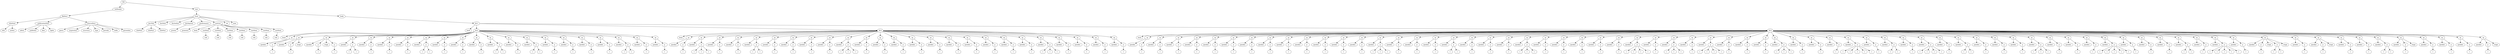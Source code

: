 digraph Tree {
	"t0" [label = "TEI"];
	"t1" [label = "teiHeader"];
	"t2" [label = "fileDesc"];
	"t3" [label = "titleStmt"];
	"t4" [label = "title"];
	"t5" [label = "author"];
	"t6" [label = "publicationStmt"];
	"t7" [label = "editor"];
	"t8" [label = "publisher"];
	"t9" [label = "idno"];
	"t10" [label = "rights"];
	"t11" [label = "SourceDesc"];
	"t12" [label = "genre"];
	"t13" [label = "inspiration"];
	"t14" [label = "structure"];
	"t15" [label = "type"];
	"t16" [label = "periode"];
	"t17" [label = "taille"];
	"t18" [label = "permalien"];
	"t19" [label = "text"];
	"t20" [label = "front"];
	"t21" [label = "docTitle"];
	"t22" [label = "titlePart"];
	"t23" [label = "titlePart"];
	"t24" [label = "titlePart"];
	"t25" [label = "docDate"];
	"t26" [label = "docAuthor"];
	"t27" [label = "docImprint"];
	"t28" [label = "printer"];
	"t29" [label = "performance"];
	"t30" [label = "premiere"];
	"t31" [label = "castList"];
	"t32" [label = "head"];
	"t33" [label = "castItem"];
	"t34" [label = "role"];
	"t35" [label = "castItem"];
	"t36" [label = "role"];
	"t37" [label = "castItem"];
	"t38" [label = "role"];
	"t39" [label = "castItem"];
	"t40" [label = "role"];
	"t41" [label = "castItem"];
	"t42" [label = "role"];
	"t43" [label = "castItem"];
	"t44" [label = "role"];
	"t45" [label = "castItem"];
	"t46" [label = "role"];
	"t47" [label = "set"];
	"t48" [label = "note"];
	"t49" [label = "body"];
	"t50" [label = "div1"];
	"t51" [label = "head"];
	"t52" [label = "div2"];
	"t53" [label = "head"];
	"t54" [label = "sp"];
	"t55" [label = "speaker"];
	"t56" [label = "p"];
	"t57" [label = "s"];
	"t58" [label = "sp"];
	"t59" [label = "speaker"];
	"t60" [label = "p"];
	"t61" [label = "s"];
	"t62" [label = "stage"];
	"t63" [label = "sp"];
	"t64" [label = "speaker"];
	"t65" [label = "p"];
	"t66" [label = "s"];
	"t67" [label = "stage"];
	"t68" [label = "p"];
	"t69" [label = "s"];
	"t70" [label = "sp"];
	"t71" [label = "speaker"];
	"t72" [label = "p"];
	"t73" [label = "s"];
	"t74" [label = "s"];
	"t75" [label = "sp"];
	"t76" [label = "speaker"];
	"t77" [label = "p"];
	"t78" [label = "s"];
	"t79" [label = "sp"];
	"t80" [label = "speaker"];
	"t81" [label = "p"];
	"t82" [label = "s"];
	"t83" [label = "sp"];
	"t84" [label = "speaker"];
	"t85" [label = "p"];
	"t86" [label = "s"];
	"t87" [label = "sp"];
	"t88" [label = "speaker"];
	"t89" [label = "p"];
	"t90" [label = "s"];
	"t91" [label = "s"];
	"t92" [label = "sp"];
	"t93" [label = "speaker"];
	"t94" [label = "p"];
	"t95" [label = "s"];
	"t96" [label = "sp"];
	"t97" [label = "speaker"];
	"t98" [label = "p"];
	"t99" [label = "s"];
	"t100" [label = "sp"];
	"t101" [label = "speaker"];
	"t102" [label = "p"];
	"t103" [label = "s"];
	"t104" [label = "sp"];
	"t105" [label = "speaker"];
	"t106" [label = "p"];
	"t107" [label = "s"];
	"t108" [label = "s"];
	"t109" [label = "sp"];
	"t110" [label = "speaker"];
	"t111" [label = "p"];
	"t112" [label = "s"];
	"t113" [label = "sp"];
	"t114" [label = "speaker"];
	"t115" [label = "p"];
	"t116" [label = "s"];
	"t117" [label = "s"];
	"t118" [label = "sp"];
	"t119" [label = "speaker"];
	"t120" [label = "p"];
	"t121" [label = "s"];
	"t122" [label = "sp"];
	"t123" [label = "speaker"];
	"t124" [label = "p"];
	"t125" [label = "s"];
	"t126" [label = "sp"];
	"t127" [label = "speaker"];
	"t128" [label = "p"];
	"t129" [label = "s"];
	"t130" [label = "sp"];
	"t131" [label = "speaker"];
	"t132" [label = "p"];
	"t133" [label = "s"];
	"t134" [label = "sp"];
	"t135" [label = "speaker"];
	"t136" [label = "p"];
	"t137" [label = "s"];
	"t138" [label = "s"];
	"t139" [label = "sp"];
	"t140" [label = "speaker"];
	"t141" [label = "p"];
	"t142" [label = "s"];
	"t143" [label = "sp"];
	"t144" [label = "speaker"];
	"t145" [label = "p"];
	"t146" [label = "s"];
	"t147" [label = "div2"];
	"t148" [label = "head"];
	"t149" [label = "sp"];
	"t150" [label = "speaker"];
	"t151" [label = "p"];
	"t152" [label = "s"];
	"t153" [label = "sp"];
	"t154" [label = "speaker"];
	"t155" [label = "p"];
	"t156" [label = "s"];
	"t157" [label = "s"];
	"t158" [label = "s"];
	"t159" [label = "sp"];
	"t160" [label = "speaker"];
	"t161" [label = "p"];
	"t162" [label = "s"];
	"t163" [label = "sp"];
	"t164" [label = "speaker"];
	"t165" [label = "p"];
	"t166" [label = "s"];
	"t167" [label = "sp"];
	"t168" [label = "speaker"];
	"t169" [label = "p"];
	"t170" [label = "s"];
	"t171" [label = "s"];
	"t172" [label = "sp"];
	"t173" [label = "speaker"];
	"t174" [label = "p"];
	"t175" [label = "s"];
	"t176" [label = "sp"];
	"t177" [label = "speaker"];
	"t178" [label = "p"];
	"t179" [label = "s"];
	"t180" [label = "sp"];
	"t181" [label = "speaker"];
	"t182" [label = "p"];
	"t183" [label = "s"];
	"t184" [label = "sp"];
	"t185" [label = "speaker"];
	"t186" [label = "p"];
	"t187" [label = "s"];
	"t188" [label = "sp"];
	"t189" [label = "speaker"];
	"t190" [label = "p"];
	"t191" [label = "s"];
	"t192" [label = "s"];
	"t193" [label = "s"];
	"t194" [label = "sp"];
	"t195" [label = "speaker"];
	"t196" [label = "p"];
	"t197" [label = "s"];
	"t198" [label = "sp"];
	"t199" [label = "speaker"];
	"t200" [label = "p"];
	"t201" [label = "s"];
	"t202" [label = "sp"];
	"t203" [label = "speaker"];
	"t204" [label = "p"];
	"t205" [label = "s"];
	"t206" [label = "sp"];
	"t207" [label = "speaker"];
	"t208" [label = "p"];
	"t209" [label = "s"];
	"t210" [label = "sp"];
	"t211" [label = "speaker"];
	"t212" [label = "p"];
	"t213" [label = "s"];
	"t214" [label = "sp"];
	"t215" [label = "speaker"];
	"t216" [label = "p"];
	"t217" [label = "s"];
	"t218" [label = "sp"];
	"t219" [label = "speaker"];
	"t220" [label = "p"];
	"t221" [label = "s"];
	"t222" [label = "sp"];
	"t223" [label = "speaker"];
	"t224" [label = "p"];
	"t225" [label = "s"];
	"t226" [label = "sp"];
	"t227" [label = "speaker"];
	"t228" [label = "p"];
	"t229" [label = "s"];
	"t230" [label = "sp"];
	"t231" [label = "speaker"];
	"t232" [label = "p"];
	"t233" [label = "s"];
	"t234" [label = "sp"];
	"t235" [label = "speaker"];
	"t236" [label = "p"];
	"t237" [label = "s"];
	"t238" [label = "s"];
	"t239" [label = "s"];
	"t240" [label = "sp"];
	"t241" [label = "speaker"];
	"t242" [label = "p"];
	"t243" [label = "s"];
	"t244" [label = "sp"];
	"t245" [label = "speaker"];
	"t246" [label = "p"];
	"t247" [label = "s"];
	"t248" [label = "sp"];
	"t249" [label = "speaker"];
	"t250" [label = "p"];
	"t251" [label = "s"];
	"t252" [label = "sp"];
	"t253" [label = "speaker"];
	"t254" [label = "p"];
	"t255" [label = "s"];
	"t256" [label = "div2"];
	"t257" [label = "head"];
	"t258" [label = "sp"];
	"t259" [label = "speaker"];
	"t260" [label = "p"];
	"t261" [label = "s"];
	"t262" [label = "sp"];
	"t263" [label = "speaker"];
	"t264" [label = "p"];
	"t265" [label = "s"];
	"t266" [label = "sp"];
	"t267" [label = "speaker"];
	"t268" [label = "p"];
	"t269" [label = "s"];
	"t270" [label = "sp"];
	"t271" [label = "speaker"];
	"t272" [label = "p"];
	"t273" [label = "s"];
	"t274" [label = "sp"];
	"t275" [label = "speaker"];
	"t276" [label = "p"];
	"t277" [label = "s"];
	"t278" [label = "sp"];
	"t279" [label = "speaker"];
	"t280" [label = "p"];
	"t281" [label = "s"];
	"t282" [label = "sp"];
	"t283" [label = "speaker"];
	"t284" [label = "p"];
	"t285" [label = "s"];
	"t286" [label = "sp"];
	"t287" [label = "speaker"];
	"t288" [label = "p"];
	"t289" [label = "s"];
	"t290" [label = "sp"];
	"t291" [label = "speaker"];
	"t292" [label = "p"];
	"t293" [label = "s"];
	"t294" [label = "sp"];
	"t295" [label = "speaker"];
	"t296" [label = "p"];
	"t297" [label = "s"];
	"t298" [label = "sp"];
	"t299" [label = "speaker"];
	"t300" [label = "p"];
	"t301" [label = "s"];
	"t302" [label = "sp"];
	"t303" [label = "speaker"];
	"t304" [label = "p"];
	"t305" [label = "s"];
	"t306" [label = "sp"];
	"t307" [label = "speaker"];
	"t308" [label = "p"];
	"t309" [label = "s"];
	"t310" [label = "sp"];
	"t311" [label = "speaker"];
	"t312" [label = "p"];
	"t313" [label = "s"];
	"t314" [label = "s"];
	"t315" [label = "s"];
	"t316" [label = "sp"];
	"t317" [label = "speaker"];
	"t318" [label = "p"];
	"t319" [label = "s"];
	"t320" [label = "sp"];
	"t321" [label = "speaker"];
	"t322" [label = "p"];
	"t323" [label = "s"];
	"t324" [label = "sp"];
	"t325" [label = "speaker"];
	"t326" [label = "p"];
	"t327" [label = "s"];
	"t328" [label = "sp"];
	"t329" [label = "speaker"];
	"t330" [label = "p"];
	"t331" [label = "s"];
	"t332" [label = "s"];
	"t333" [label = "sp"];
	"t334" [label = "speaker"];
	"t335" [label = "p"];
	"t336" [label = "s"];
	"t337" [label = "sp"];
	"t338" [label = "speaker"];
	"t339" [label = "p"];
	"t340" [label = "s"];
	"t341" [label = "sp"];
	"t342" [label = "speaker"];
	"t343" [label = "p"];
	"t344" [label = "s"];
	"t345" [label = "sp"];
	"t346" [label = "speaker"];
	"t347" [label = "p"];
	"t348" [label = "s"];
	"t349" [label = "s"];
	"t350" [label = "s"];
	"t351" [label = "sp"];
	"t352" [label = "speaker"];
	"t353" [label = "p"];
	"t354" [label = "s"];
	"t355" [label = "sp"];
	"t356" [label = "speaker"];
	"t357" [label = "p"];
	"t358" [label = "s"];
	"t359" [label = "sp"];
	"t360" [label = "speaker"];
	"t361" [label = "p"];
	"t362" [label = "s"];
	"t363" [label = "sp"];
	"t364" [label = "speaker"];
	"t365" [label = "p"];
	"t366" [label = "s"];
	"t367" [label = "sp"];
	"t368" [label = "speaker"];
	"t369" [label = "p"];
	"t370" [label = "s"];
	"t371" [label = "sp"];
	"t372" [label = "speaker"];
	"t373" [label = "p"];
	"t374" [label = "s"];
	"t375" [label = "s"];
	"t376" [label = "s"];
	"t377" [label = "s"];
	"t378" [label = "sp"];
	"t379" [label = "speaker"];
	"t380" [label = "p"];
	"t381" [label = "s"];
	"t382" [label = "sp"];
	"t383" [label = "speaker"];
	"t384" [label = "p"];
	"t385" [label = "s"];
	"t386" [label = "s"];
	"t387" [label = "s"];
	"t388" [label = "sp"];
	"t389" [label = "speaker"];
	"t390" [label = "p"];
	"t391" [label = "s"];
	"t392" [label = "sp"];
	"t393" [label = "speaker"];
	"t394" [label = "p"];
	"t395" [label = "s"];
	"t396" [label = "s"];
	"t397" [label = "s"];
	"t398" [label = "s"];
	"t399" [label = "sp"];
	"t400" [label = "speaker"];
	"t401" [label = "p"];
	"t402" [label = "s"];
	"t403" [label = "sp"];
	"t404" [label = "speaker"];
	"t405" [label = "p"];
	"t406" [label = "s"];
	"t407" [label = "sp"];
	"t408" [label = "speaker"];
	"t409" [label = "p"];
	"t410" [label = "s"];
	"t411" [label = "sp"];
	"t412" [label = "speaker"];
	"t413" [label = "p"];
	"t414" [label = "s"];
	"t415" [label = "s"];
	"t416" [label = "s"];
	"t417" [label = "sp"];
	"t418" [label = "speaker"];
	"t419" [label = "p"];
	"t420" [label = "s"];
	"t421" [label = "sp"];
	"t422" [label = "speaker"];
	"t423" [label = "p"];
	"t424" [label = "s"];
	"t425" [label = "sp"];
	"t426" [label = "speaker"];
	"t427" [label = "p"];
	"t428" [label = "s"];
	"t429" [label = "sp"];
	"t430" [label = "speaker"];
	"t431" [label = "p"];
	"t432" [label = "s"];
	"t433" [label = "s"];
	"t434" [label = "s"];
	"t435" [label = "s"];
	"t436" [label = "s"];
	"t437" [label = "sp"];
	"t438" [label = "speaker"];
	"t439" [label = "p"];
	"t440" [label = "s"];
	"t441" [label = "sp"];
	"t442" [label = "speaker"];
	"t443" [label = "p"];
	"t444" [label = "s"];
	"t445" [label = "s"];
	"t446" [label = "sp"];
	"t447" [label = "speaker"];
	"t448" [label = "p"];
	"t449" [label = "s"];
	"t450" [label = "sp"];
	"t451" [label = "speaker"];
	"t452" [label = "p"];
	"t453" [label = "s"];
	"t454" [label = "s"];
	"t455" [label = "s"];
	"t456" [label = "s"];
	"t457" [label = "sp"];
	"t458" [label = "speaker"];
	"t459" [label = "p"];
	"t460" [label = "s"];
	"t461" [label = "sp"];
	"t462" [label = "speaker"];
	"t463" [label = "p"];
	"t464" [label = "s"];
	"t465" [label = "s"];
	"t466" [label = "sp"];
	"t467" [label = "speaker"];
	"t468" [label = "p"];
	"t469" [label = "s"];
	"t470" [label = "sp"];
	"t471" [label = "speaker"];
	"t472" [label = "p"];
	"t473" [label = "s"];
	"t474" [label = "sp"];
	"t475" [label = "speaker"];
	"t476" [label = "p"];
	"t477" [label = "s"];
	"t478" [label = "sp"];
	"t479" [label = "speaker"];
	"t480" [label = "p"];
	"t481" [label = "s"];
	"t482" [label = "s"];
	"t483" [label = "s"];
	"t484" [label = "sp"];
	"t485" [label = "speaker"];
	"t486" [label = "p"];
	"t487" [label = "s"];
	"t488" [label = "sp"];
	"t489" [label = "speaker"];
	"t490" [label = "p"];
	"t491" [label = "s"];
	"t492" [label = "sp"];
	"t493" [label = "speaker"];
	"t494" [label = "p"];
	"t495" [label = "s"];
	"t496" [label = "sp"];
	"t497" [label = "speaker"];
	"t498" [label = "p"];
	"t499" [label = "s"];
	"t500" [label = "s"];
	"t501" [label = "s"];
	"t502" [label = "s"];
	"t503" [label = "s"];
	"t504" [label = "sp"];
	"t505" [label = "speaker"];
	"t506" [label = "p"];
	"t507" [label = "s"];
	"t508" [label = "sp"];
	"t509" [label = "speaker"];
	"t510" [label = "p"];
	"t511" [label = "s"];
	"t512" [label = "sp"];
	"t513" [label = "speaker"];
	"t514" [label = "p"];
	"t515" [label = "s"];
	"t516" [label = "sp"];
	"t517" [label = "speaker"];
	"t518" [label = "p"];
	"t519" [label = "s"];
	"t520" [label = "s"];
	"t521" [label = "sp"];
	"t522" [label = "speaker"];
	"t523" [label = "p"];
	"t524" [label = "s"];
	"t525" [label = "sp"];
	"t526" [label = "speaker"];
	"t527" [label = "p"];
	"t528" [label = "s"];
	"t529" [label = "s"];
	"t530" [label = "s"];
	"t531" [label = "s"];
	"t532" [label = "s"];
	"t533" [label = "sp"];
	"t534" [label = "speaker"];
	"t535" [label = "p"];
	"t536" [label = "s"];
	"t537" [label = "sp"];
	"t538" [label = "speaker"];
	"t539" [label = "p"];
	"t540" [label = "s"];
	"t541" [label = "stage"];
	"t542" [label = "p"];
	"t543" [label = "s"];
	"t544" [label = "s"];
	"t545" [label = "stage"];
	"t546" [label = "sp"];
	"t547" [label = "speaker"];
	"t548" [label = "p"];
	"t549" [label = "s"];
	"t550" [label = "sp"];
	"t551" [label = "speaker"];
	"t552" [label = "p"];
	"t553" [label = "s"];
	"t554" [label = "stage"];
	"t555" [label = "sp"];
	"t556" [label = "speaker"];
	"t557" [label = "p"];
	"t558" [label = "s"];
	"t559" [label = "sp"];
	"t560" [label = "speaker"];
	"t561" [label = "p"];
	"t562" [label = "s"];
	"t563" [label = "sp"];
	"t564" [label = "speaker"];
	"t565" [label = "p"];
	"t566" [label = "s"];
	"t567" [label = "s"];
	"t568" [label = "sp"];
	"t569" [label = "speaker"];
	"t570" [label = "p"];
	"t571" [label = "s"];
	"t572" [label = "stage"];
	"t573" [label = "sp"];
	"t574" [label = "speaker"];
	"t575" [label = "p"];
	"t576" [label = "s"];
	"t577" [label = "sp"];
	"t578" [label = "speaker"];
	"t579" [label = "p"];
	"t580" [label = "s"];
	"t581" [label = "sp"];
	"t582" [label = "speaker"];
	"t583" [label = "p"];
	"t584" [label = "s"];
	"t585" [label = "sp"];
	"t586" [label = "speaker"];
	"t587" [label = "p"];
	"t588" [label = "s"];
	"t589" [label = "stage"];
	"t0" -> "t1";
	"t1" -> "t2";
	"t2" -> "t3";
	"t3" -> "t4";
	"t3" -> "t5";
	"t2" -> "t6";
	"t6" -> "t7";
	"t6" -> "t8";
	"t6" -> "t9";
	"t6" -> "t10";
	"t2" -> "t11";
	"t11" -> "t12";
	"t11" -> "t13";
	"t11" -> "t14";
	"t11" -> "t15";
	"t11" -> "t16";
	"t11" -> "t17";
	"t11" -> "t18";
	"t0" -> "t19";
	"t19" -> "t20";
	"t20" -> "t21";
	"t21" -> "t22";
	"t21" -> "t23";
	"t21" -> "t24";
	"t20" -> "t25";
	"t20" -> "t26";
	"t20" -> "t27";
	"t27" -> "t28";
	"t20" -> "t29";
	"t29" -> "t30";
	"t20" -> "t31";
	"t31" -> "t32";
	"t31" -> "t33";
	"t33" -> "t34";
	"t31" -> "t35";
	"t35" -> "t36";
	"t31" -> "t37";
	"t37" -> "t38";
	"t31" -> "t39";
	"t39" -> "t40";
	"t31" -> "t41";
	"t41" -> "t42";
	"t31" -> "t43";
	"t43" -> "t44";
	"t31" -> "t45";
	"t45" -> "t46";
	"t20" -> "t47";
	"t20" -> "t48";
	"t19" -> "t49";
	"t49" -> "t50";
	"t50" -> "t51";
	"t50" -> "t52";
	"t52" -> "t53";
	"t52" -> "t54";
	"t54" -> "t55";
	"t54" -> "t56";
	"t56" -> "t57";
	"t52" -> "t58";
	"t58" -> "t59";
	"t58" -> "t60";
	"t60" -> "t61";
	"t58" -> "t62";
	"t52" -> "t63";
	"t63" -> "t64";
	"t63" -> "t65";
	"t65" -> "t66";
	"t63" -> "t67";
	"t63" -> "t68";
	"t68" -> "t69";
	"t52" -> "t70";
	"t70" -> "t71";
	"t70" -> "t72";
	"t72" -> "t73";
	"t72" -> "t74";
	"t52" -> "t75";
	"t75" -> "t76";
	"t75" -> "t77";
	"t77" -> "t78";
	"t52" -> "t79";
	"t79" -> "t80";
	"t79" -> "t81";
	"t81" -> "t82";
	"t52" -> "t83";
	"t83" -> "t84";
	"t83" -> "t85";
	"t85" -> "t86";
	"t52" -> "t87";
	"t87" -> "t88";
	"t87" -> "t89";
	"t89" -> "t90";
	"t89" -> "t91";
	"t52" -> "t92";
	"t92" -> "t93";
	"t92" -> "t94";
	"t94" -> "t95";
	"t52" -> "t96";
	"t96" -> "t97";
	"t96" -> "t98";
	"t98" -> "t99";
	"t52" -> "t100";
	"t100" -> "t101";
	"t100" -> "t102";
	"t102" -> "t103";
	"t52" -> "t104";
	"t104" -> "t105";
	"t104" -> "t106";
	"t106" -> "t107";
	"t106" -> "t108";
	"t52" -> "t109";
	"t109" -> "t110";
	"t109" -> "t111";
	"t111" -> "t112";
	"t52" -> "t113";
	"t113" -> "t114";
	"t113" -> "t115";
	"t115" -> "t116";
	"t115" -> "t117";
	"t52" -> "t118";
	"t118" -> "t119";
	"t118" -> "t120";
	"t120" -> "t121";
	"t52" -> "t122";
	"t122" -> "t123";
	"t122" -> "t124";
	"t124" -> "t125";
	"t52" -> "t126";
	"t126" -> "t127";
	"t126" -> "t128";
	"t128" -> "t129";
	"t52" -> "t130";
	"t130" -> "t131";
	"t130" -> "t132";
	"t132" -> "t133";
	"t52" -> "t134";
	"t134" -> "t135";
	"t134" -> "t136";
	"t136" -> "t137";
	"t136" -> "t138";
	"t52" -> "t139";
	"t139" -> "t140";
	"t139" -> "t141";
	"t141" -> "t142";
	"t52" -> "t143";
	"t143" -> "t144";
	"t143" -> "t145";
	"t145" -> "t146";
	"t50" -> "t147";
	"t147" -> "t148";
	"t147" -> "t149";
	"t149" -> "t150";
	"t149" -> "t151";
	"t151" -> "t152";
	"t147" -> "t153";
	"t153" -> "t154";
	"t153" -> "t155";
	"t155" -> "t156";
	"t155" -> "t157";
	"t155" -> "t158";
	"t147" -> "t159";
	"t159" -> "t160";
	"t159" -> "t161";
	"t161" -> "t162";
	"t147" -> "t163";
	"t163" -> "t164";
	"t163" -> "t165";
	"t165" -> "t166";
	"t147" -> "t167";
	"t167" -> "t168";
	"t167" -> "t169";
	"t169" -> "t170";
	"t169" -> "t171";
	"t147" -> "t172";
	"t172" -> "t173";
	"t172" -> "t174";
	"t174" -> "t175";
	"t147" -> "t176";
	"t176" -> "t177";
	"t176" -> "t178";
	"t178" -> "t179";
	"t147" -> "t180";
	"t180" -> "t181";
	"t180" -> "t182";
	"t182" -> "t183";
	"t147" -> "t184";
	"t184" -> "t185";
	"t184" -> "t186";
	"t186" -> "t187";
	"t147" -> "t188";
	"t188" -> "t189";
	"t188" -> "t190";
	"t190" -> "t191";
	"t190" -> "t192";
	"t190" -> "t193";
	"t147" -> "t194";
	"t194" -> "t195";
	"t194" -> "t196";
	"t196" -> "t197";
	"t147" -> "t198";
	"t198" -> "t199";
	"t198" -> "t200";
	"t200" -> "t201";
	"t147" -> "t202";
	"t202" -> "t203";
	"t202" -> "t204";
	"t204" -> "t205";
	"t147" -> "t206";
	"t206" -> "t207";
	"t206" -> "t208";
	"t208" -> "t209";
	"t147" -> "t210";
	"t210" -> "t211";
	"t210" -> "t212";
	"t212" -> "t213";
	"t147" -> "t214";
	"t214" -> "t215";
	"t214" -> "t216";
	"t216" -> "t217";
	"t147" -> "t218";
	"t218" -> "t219";
	"t218" -> "t220";
	"t220" -> "t221";
	"t147" -> "t222";
	"t222" -> "t223";
	"t222" -> "t224";
	"t224" -> "t225";
	"t147" -> "t226";
	"t226" -> "t227";
	"t226" -> "t228";
	"t228" -> "t229";
	"t147" -> "t230";
	"t230" -> "t231";
	"t230" -> "t232";
	"t232" -> "t233";
	"t147" -> "t234";
	"t234" -> "t235";
	"t234" -> "t236";
	"t236" -> "t237";
	"t236" -> "t238";
	"t236" -> "t239";
	"t147" -> "t240";
	"t240" -> "t241";
	"t240" -> "t242";
	"t242" -> "t243";
	"t147" -> "t244";
	"t244" -> "t245";
	"t244" -> "t246";
	"t246" -> "t247";
	"t147" -> "t248";
	"t248" -> "t249";
	"t248" -> "t250";
	"t250" -> "t251";
	"t147" -> "t252";
	"t252" -> "t253";
	"t252" -> "t254";
	"t254" -> "t255";
	"t50" -> "t256";
	"t256" -> "t257";
	"t256" -> "t258";
	"t258" -> "t259";
	"t258" -> "t260";
	"t260" -> "t261";
	"t256" -> "t262";
	"t262" -> "t263";
	"t262" -> "t264";
	"t264" -> "t265";
	"t256" -> "t266";
	"t266" -> "t267";
	"t266" -> "t268";
	"t268" -> "t269";
	"t256" -> "t270";
	"t270" -> "t271";
	"t270" -> "t272";
	"t272" -> "t273";
	"t256" -> "t274";
	"t274" -> "t275";
	"t274" -> "t276";
	"t276" -> "t277";
	"t256" -> "t278";
	"t278" -> "t279";
	"t278" -> "t280";
	"t280" -> "t281";
	"t256" -> "t282";
	"t282" -> "t283";
	"t282" -> "t284";
	"t284" -> "t285";
	"t256" -> "t286";
	"t286" -> "t287";
	"t286" -> "t288";
	"t288" -> "t289";
	"t256" -> "t290";
	"t290" -> "t291";
	"t290" -> "t292";
	"t292" -> "t293";
	"t256" -> "t294";
	"t294" -> "t295";
	"t294" -> "t296";
	"t296" -> "t297";
	"t256" -> "t298";
	"t298" -> "t299";
	"t298" -> "t300";
	"t300" -> "t301";
	"t256" -> "t302";
	"t302" -> "t303";
	"t302" -> "t304";
	"t304" -> "t305";
	"t256" -> "t306";
	"t306" -> "t307";
	"t306" -> "t308";
	"t308" -> "t309";
	"t256" -> "t310";
	"t310" -> "t311";
	"t310" -> "t312";
	"t312" -> "t313";
	"t312" -> "t314";
	"t312" -> "t315";
	"t256" -> "t316";
	"t316" -> "t317";
	"t316" -> "t318";
	"t318" -> "t319";
	"t256" -> "t320";
	"t320" -> "t321";
	"t320" -> "t322";
	"t322" -> "t323";
	"t256" -> "t324";
	"t324" -> "t325";
	"t324" -> "t326";
	"t326" -> "t327";
	"t256" -> "t328";
	"t328" -> "t329";
	"t328" -> "t330";
	"t330" -> "t331";
	"t330" -> "t332";
	"t256" -> "t333";
	"t333" -> "t334";
	"t333" -> "t335";
	"t335" -> "t336";
	"t256" -> "t337";
	"t337" -> "t338";
	"t337" -> "t339";
	"t339" -> "t340";
	"t256" -> "t341";
	"t341" -> "t342";
	"t341" -> "t343";
	"t343" -> "t344";
	"t256" -> "t345";
	"t345" -> "t346";
	"t345" -> "t347";
	"t347" -> "t348";
	"t347" -> "t349";
	"t347" -> "t350";
	"t256" -> "t351";
	"t351" -> "t352";
	"t351" -> "t353";
	"t353" -> "t354";
	"t256" -> "t355";
	"t355" -> "t356";
	"t355" -> "t357";
	"t357" -> "t358";
	"t256" -> "t359";
	"t359" -> "t360";
	"t359" -> "t361";
	"t361" -> "t362";
	"t256" -> "t363";
	"t363" -> "t364";
	"t363" -> "t365";
	"t365" -> "t366";
	"t256" -> "t367";
	"t367" -> "t368";
	"t367" -> "t369";
	"t369" -> "t370";
	"t256" -> "t371";
	"t371" -> "t372";
	"t371" -> "t373";
	"t373" -> "t374";
	"t373" -> "t375";
	"t373" -> "t376";
	"t373" -> "t377";
	"t256" -> "t378";
	"t378" -> "t379";
	"t378" -> "t380";
	"t380" -> "t381";
	"t256" -> "t382";
	"t382" -> "t383";
	"t382" -> "t384";
	"t384" -> "t385";
	"t384" -> "t386";
	"t384" -> "t387";
	"t256" -> "t388";
	"t388" -> "t389";
	"t388" -> "t390";
	"t390" -> "t391";
	"t256" -> "t392";
	"t392" -> "t393";
	"t392" -> "t394";
	"t394" -> "t395";
	"t394" -> "t396";
	"t394" -> "t397";
	"t394" -> "t398";
	"t256" -> "t399";
	"t399" -> "t400";
	"t399" -> "t401";
	"t401" -> "t402";
	"t256" -> "t403";
	"t403" -> "t404";
	"t403" -> "t405";
	"t405" -> "t406";
	"t256" -> "t407";
	"t407" -> "t408";
	"t407" -> "t409";
	"t409" -> "t410";
	"t256" -> "t411";
	"t411" -> "t412";
	"t411" -> "t413";
	"t413" -> "t414";
	"t413" -> "t415";
	"t413" -> "t416";
	"t256" -> "t417";
	"t417" -> "t418";
	"t417" -> "t419";
	"t419" -> "t420";
	"t256" -> "t421";
	"t421" -> "t422";
	"t421" -> "t423";
	"t423" -> "t424";
	"t256" -> "t425";
	"t425" -> "t426";
	"t425" -> "t427";
	"t427" -> "t428";
	"t256" -> "t429";
	"t429" -> "t430";
	"t429" -> "t431";
	"t431" -> "t432";
	"t431" -> "t433";
	"t431" -> "t434";
	"t431" -> "t435";
	"t431" -> "t436";
	"t256" -> "t437";
	"t437" -> "t438";
	"t437" -> "t439";
	"t439" -> "t440";
	"t256" -> "t441";
	"t441" -> "t442";
	"t441" -> "t443";
	"t443" -> "t444";
	"t443" -> "t445";
	"t256" -> "t446";
	"t446" -> "t447";
	"t446" -> "t448";
	"t448" -> "t449";
	"t256" -> "t450";
	"t450" -> "t451";
	"t450" -> "t452";
	"t452" -> "t453";
	"t452" -> "t454";
	"t452" -> "t455";
	"t452" -> "t456";
	"t256" -> "t457";
	"t457" -> "t458";
	"t457" -> "t459";
	"t459" -> "t460";
	"t256" -> "t461";
	"t461" -> "t462";
	"t461" -> "t463";
	"t463" -> "t464";
	"t463" -> "t465";
	"t256" -> "t466";
	"t466" -> "t467";
	"t466" -> "t468";
	"t468" -> "t469";
	"t256" -> "t470";
	"t470" -> "t471";
	"t470" -> "t472";
	"t472" -> "t473";
	"t256" -> "t474";
	"t474" -> "t475";
	"t474" -> "t476";
	"t476" -> "t477";
	"t256" -> "t478";
	"t478" -> "t479";
	"t478" -> "t480";
	"t480" -> "t481";
	"t480" -> "t482";
	"t480" -> "t483";
	"t256" -> "t484";
	"t484" -> "t485";
	"t484" -> "t486";
	"t486" -> "t487";
	"t256" -> "t488";
	"t488" -> "t489";
	"t488" -> "t490";
	"t490" -> "t491";
	"t256" -> "t492";
	"t492" -> "t493";
	"t492" -> "t494";
	"t494" -> "t495";
	"t256" -> "t496";
	"t496" -> "t497";
	"t496" -> "t498";
	"t498" -> "t499";
	"t498" -> "t500";
	"t498" -> "t501";
	"t498" -> "t502";
	"t498" -> "t503";
	"t256" -> "t504";
	"t504" -> "t505";
	"t504" -> "t506";
	"t506" -> "t507";
	"t256" -> "t508";
	"t508" -> "t509";
	"t508" -> "t510";
	"t510" -> "t511";
	"t256" -> "t512";
	"t512" -> "t513";
	"t512" -> "t514";
	"t514" -> "t515";
	"t256" -> "t516";
	"t516" -> "t517";
	"t516" -> "t518";
	"t518" -> "t519";
	"t518" -> "t520";
	"t256" -> "t521";
	"t521" -> "t522";
	"t521" -> "t523";
	"t523" -> "t524";
	"t256" -> "t525";
	"t525" -> "t526";
	"t525" -> "t527";
	"t527" -> "t528";
	"t527" -> "t529";
	"t527" -> "t530";
	"t527" -> "t531";
	"t527" -> "t532";
	"t256" -> "t533";
	"t533" -> "t534";
	"t533" -> "t535";
	"t535" -> "t536";
	"t256" -> "t537";
	"t537" -> "t538";
	"t537" -> "t539";
	"t539" -> "t540";
	"t537" -> "t541";
	"t537" -> "t542";
	"t542" -> "t543";
	"t542" -> "t544";
	"t537" -> "t545";
	"t256" -> "t546";
	"t546" -> "t547";
	"t546" -> "t548";
	"t548" -> "t549";
	"t256" -> "t550";
	"t550" -> "t551";
	"t550" -> "t552";
	"t552" -> "t553";
	"t550" -> "t554";
	"t256" -> "t555";
	"t555" -> "t556";
	"t555" -> "t557";
	"t557" -> "t558";
	"t256" -> "t559";
	"t559" -> "t560";
	"t559" -> "t561";
	"t561" -> "t562";
	"t256" -> "t563";
	"t563" -> "t564";
	"t563" -> "t565";
	"t565" -> "t566";
	"t565" -> "t567";
	"t256" -> "t568";
	"t568" -> "t569";
	"t568" -> "t570";
	"t570" -> "t571";
	"t568" -> "t572";
	"t256" -> "t573";
	"t573" -> "t574";
	"t573" -> "t575";
	"t575" -> "t576";
	"t256" -> "t577";
	"t577" -> "t578";
	"t577" -> "t579";
	"t579" -> "t580";
	"t256" -> "t581";
	"t581" -> "t582";
	"t581" -> "t583";
	"t583" -> "t584";
	"t256" -> "t585";
	"t585" -> "t586";
	"t585" -> "t587";
	"t587" -> "t588";
	"t585" -> "t589";
}
